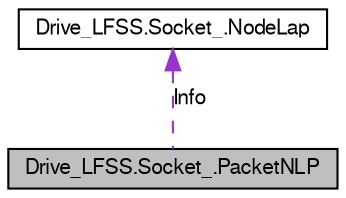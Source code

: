 digraph G
{
  bgcolor="transparent";
  edge [fontname="FreeSans",fontsize=10,labelfontname="FreeSans",labelfontsize=10];
  node [fontname="FreeSans",fontsize=10,shape=record];
  Node1 [label="Drive_LFSS.Socket_.PacketNLP",height=0.2,width=0.4,color="black", fillcolor="grey75", style="filled" fontcolor="black"];
  Node2 -> Node1 [dir=back,color="darkorchid3",fontsize=10,style="dashed",label="Info",fontname="FreeSans"];
  Node2 [label="Drive_LFSS.Socket_.NodeLap",height=0.2,width=0.4,color="black",URL="$struct_drive___l_f_s_s_1_1_socket___1_1_node_lap.html"];
}
